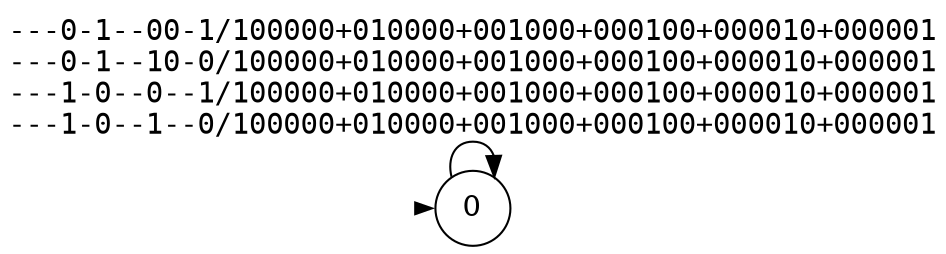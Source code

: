digraph""{graph[rankdir=LR,ranksep=0.8,nodesep=0.2];node[shape=circle];edge[fontname=mono];init[shape=point,style=invis];0[label="0"];init->0[penwidth=0,tooltip="initialstate"];0->0[label="---0-1--00-1/100000+010000+001000+000100+000010+000001\l---0-1--10-0/100000+010000+001000+000100+000010+000001\l---1-0--0--1/100000+010000+001000+000100+000010+000001\l---1-0--1--0/100000+010000+001000+000100+000010+000001\l",labeltooltip="&#172;shop&#8743;warehouse&#8743;&#172;night&#8743;&#172;entrance&#8743;day/go_safe_loc&#8743;&#172;go_counter&#8743;&#172;go_warehouse&#8743;&#172;go_entrace&#8743;&#172;go_back&#8743;&#172;go_charging_point+&#172;go_safe_loc&#8743;go_counter&#8743;&#172;go_warehouse&#8743;&#172;go_entrace&#8743;&#172;go_back&#8743;&#172;go_charging_point+&#172;go_safe_loc&#8743;&#172;go_counter&#8743;go_warehouse&#8743;&#172;go_entrace&#8743;&#172;go_back&#8743;&#172;go_charging_point+&#172;go_safe_loc&#8743;&#172;go_counter&#8743;&#172;go_warehouse&#8743;go_entrace&#8743;&#172;go_back&#8743;&#172;go_charging_point+&#172;go_safe_loc&#8743;&#172;go_counter&#8743;&#172;go_warehouse&#8743;&#172;go_entrace&#8743;go_back&#8743;&#172;go_charging_point+&#172;go_safe_loc&#8743;&#172;go_counter&#8743;&#172;go_warehouse&#8743;&#172;go_entrace&#8743;&#172;go_back&#8743;go_charging_point&#10;&#172;shop&#8743;warehouse&#8743;night&#8743;&#172;entrance&#8743;&#172;day/go_safe_loc&#8743;&#172;go_counter&#8743;&#172;go_warehouse&#8743;&#172;go_entrace&#8743;&#172;go_back&#8743;&#172;go_charging_point+&#172;go_safe_loc&#8743;go_counter&#8743;&#172;go_warehouse&#8743;&#172;go_entrace&#8743;&#172;go_back&#8743;&#172;go_charging_point+&#172;go_safe_loc&#8743;&#172;go_counter&#8743;go_warehouse&#8743;&#172;go_entrace&#8743;&#172;go_back&#8743;&#172;go_charging_point+&#172;go_safe_loc&#8743;&#172;go_counter&#8743;&#172;go_warehouse&#8743;go_entrace&#8743;&#172;go_back&#8743;&#172;go_charging_point+&#172;go_safe_loc&#8743;&#172;go_counter&#8743;&#172;go_warehouse&#8743;&#172;go_entrace&#8743;go_back&#8743;&#172;go_charging_point+&#172;go_safe_loc&#8743;&#172;go_counter&#8743;&#172;go_warehouse&#8743;&#172;go_entrace&#8743;&#172;go_back&#8743;go_charging_point&#10;shop&#8743;&#172;warehouse&#8743;&#172;night&#8743;day/go_safe_loc&#8743;&#172;go_counter&#8743;&#172;go_warehouse&#8743;&#172;go_entrace&#8743;&#172;go_back&#8743;&#172;go_charging_point+&#172;go_safe_loc&#8743;go_counter&#8743;&#172;go_warehouse&#8743;&#172;go_entrace&#8743;&#172;go_back&#8743;&#172;go_charging_point+&#172;go_safe_loc&#8743;&#172;go_counter&#8743;go_warehouse&#8743;&#172;go_entrace&#8743;&#172;go_back&#8743;&#172;go_charging_point+&#172;go_safe_loc&#8743;&#172;go_counter&#8743;&#172;go_warehouse&#8743;go_entrace&#8743;&#172;go_back&#8743;&#172;go_charging_point+&#172;go_safe_loc&#8743;&#172;go_counter&#8743;&#172;go_warehouse&#8743;&#172;go_entrace&#8743;go_back&#8743;&#172;go_charging_point+&#172;go_safe_loc&#8743;&#172;go_counter&#8743;&#172;go_warehouse&#8743;&#172;go_entrace&#8743;&#172;go_back&#8743;go_charging_point&#10;shop&#8743;&#172;warehouse&#8743;night&#8743;&#172;day/go_safe_loc&#8743;&#172;go_counter&#8743;&#172;go_warehouse&#8743;&#172;go_entrace&#8743;&#172;go_back&#8743;&#172;go_charging_point+&#172;go_safe_loc&#8743;go_counter&#8743;&#172;go_warehouse&#8743;&#172;go_entrace&#8743;&#172;go_back&#8743;&#172;go_charging_point+&#172;go_safe_loc&#8743;&#172;go_counter&#8743;go_warehouse&#8743;&#172;go_entrace&#8743;&#172;go_back&#8743;&#172;go_charging_point+&#172;go_safe_loc&#8743;&#172;go_counter&#8743;&#172;go_warehouse&#8743;go_entrace&#8743;&#172;go_back&#8743;&#172;go_charging_point+&#172;go_safe_loc&#8743;&#172;go_counter&#8743;&#172;go_warehouse&#8743;&#172;go_entrace&#8743;go_back&#8743;&#172;go_charging_point+&#172;go_safe_loc&#8743;&#172;go_counter&#8743;&#172;go_warehouse&#8743;&#172;go_entrace&#8743;&#172;go_back&#8743;go_charging_point&#10;"];}